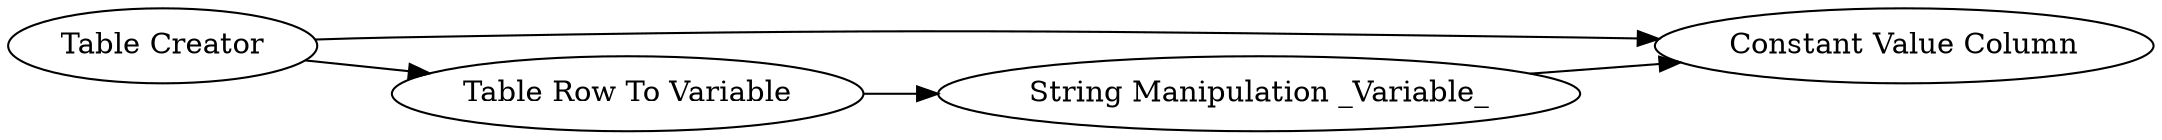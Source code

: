 digraph {
	2 -> 3
	1 -> 4
	4 -> 2
	1 -> 3
	1 [label="Table Creator"]
	4 [label="Table Row To Variable"]
	3 [label="Constant Value Column"]
	2 [label="String Manipulation _Variable_"]
	rankdir=LR
}
